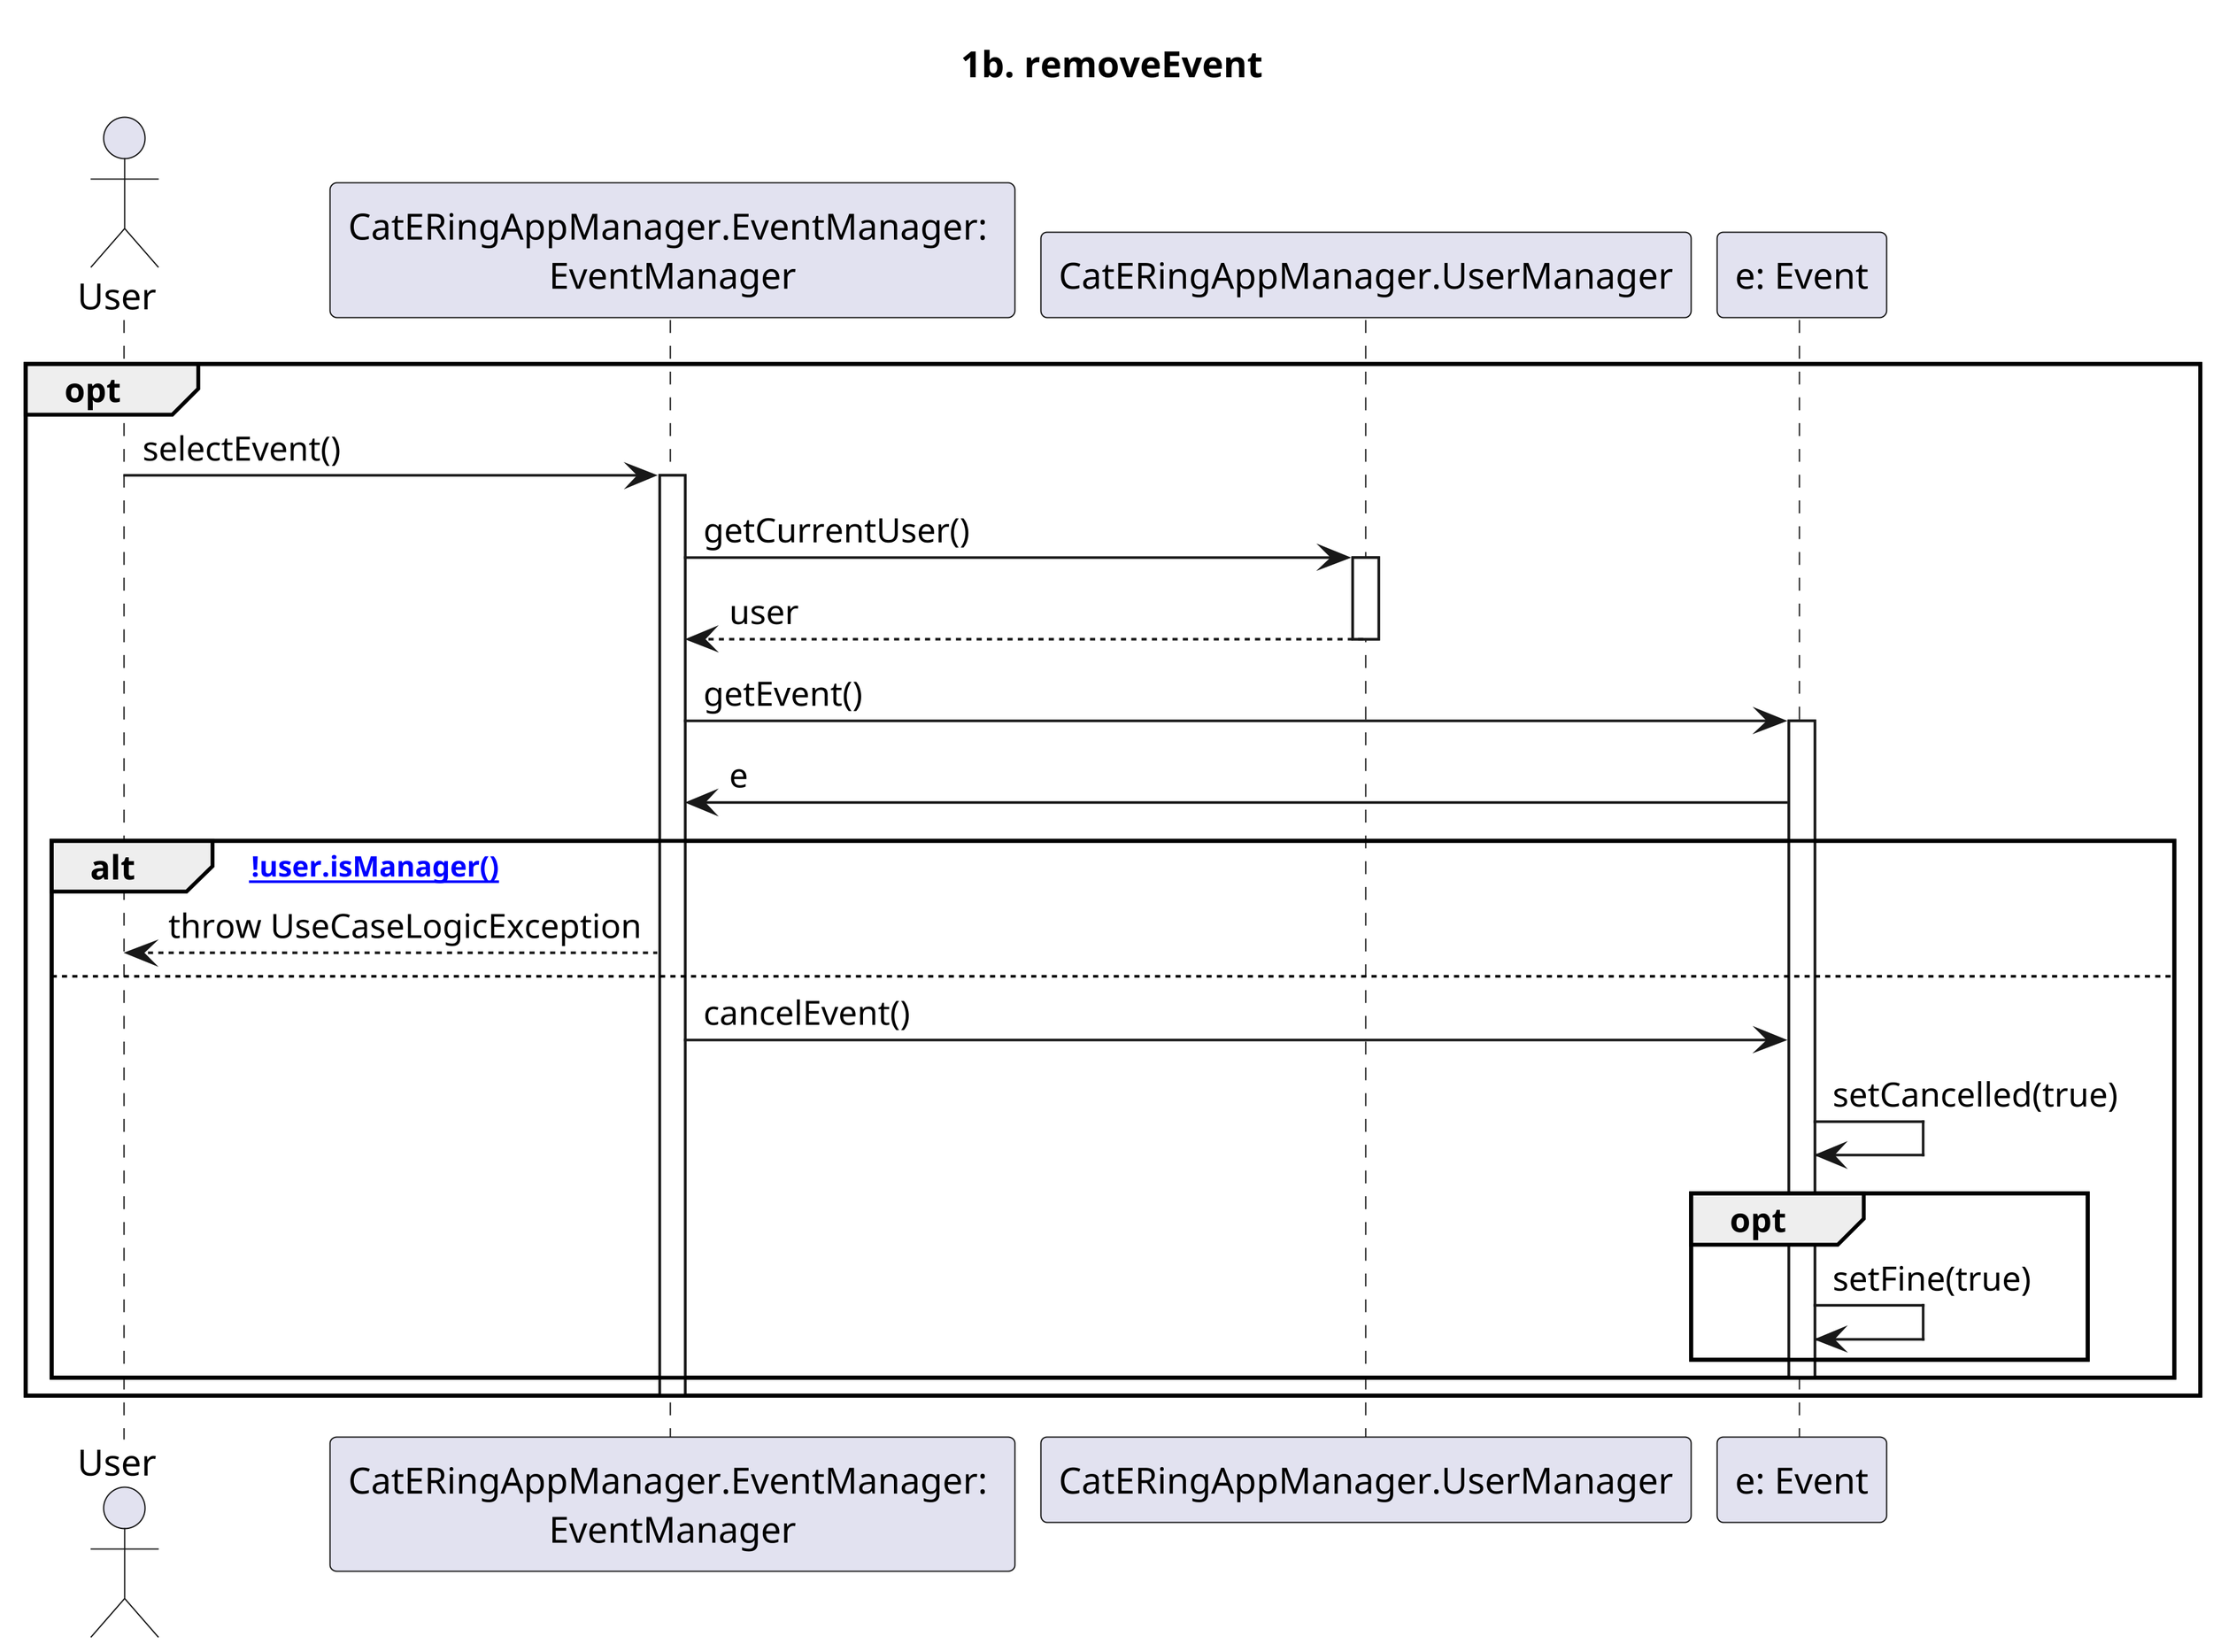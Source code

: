 @startuml

skinparam Dpi 400

title: 1b. removeEvent

Actor  User
Participant "CatERingAppManager.EventManager: \nEventManager"  as EM
Participant "CatERingAppManager.UserManager" as UM

opt
	User -> EM: selectEvent()
	Activate EM

	EM -> UM: getCurrentUser()
	Activate UM
	    
	UM --> EM: user
	Deactivate UM

	EM -> "e: Event": getEvent()
	Activate "e: Event"
	"e: Event" -> EM: e

	alt [!user.isManager()]
	    EM --> User: throw UseCaseLogicException
	else
	    EM -> "e: Event": cancelEvent()
	    "e: Event" -> "e: Event": setCancelled(true)
	    opt 
	    	"e: Event" -> "e: Event": setFine(true)
	    end
		Deactivate "e: Event"
	end
	Deactivate EM
end
@enduml

